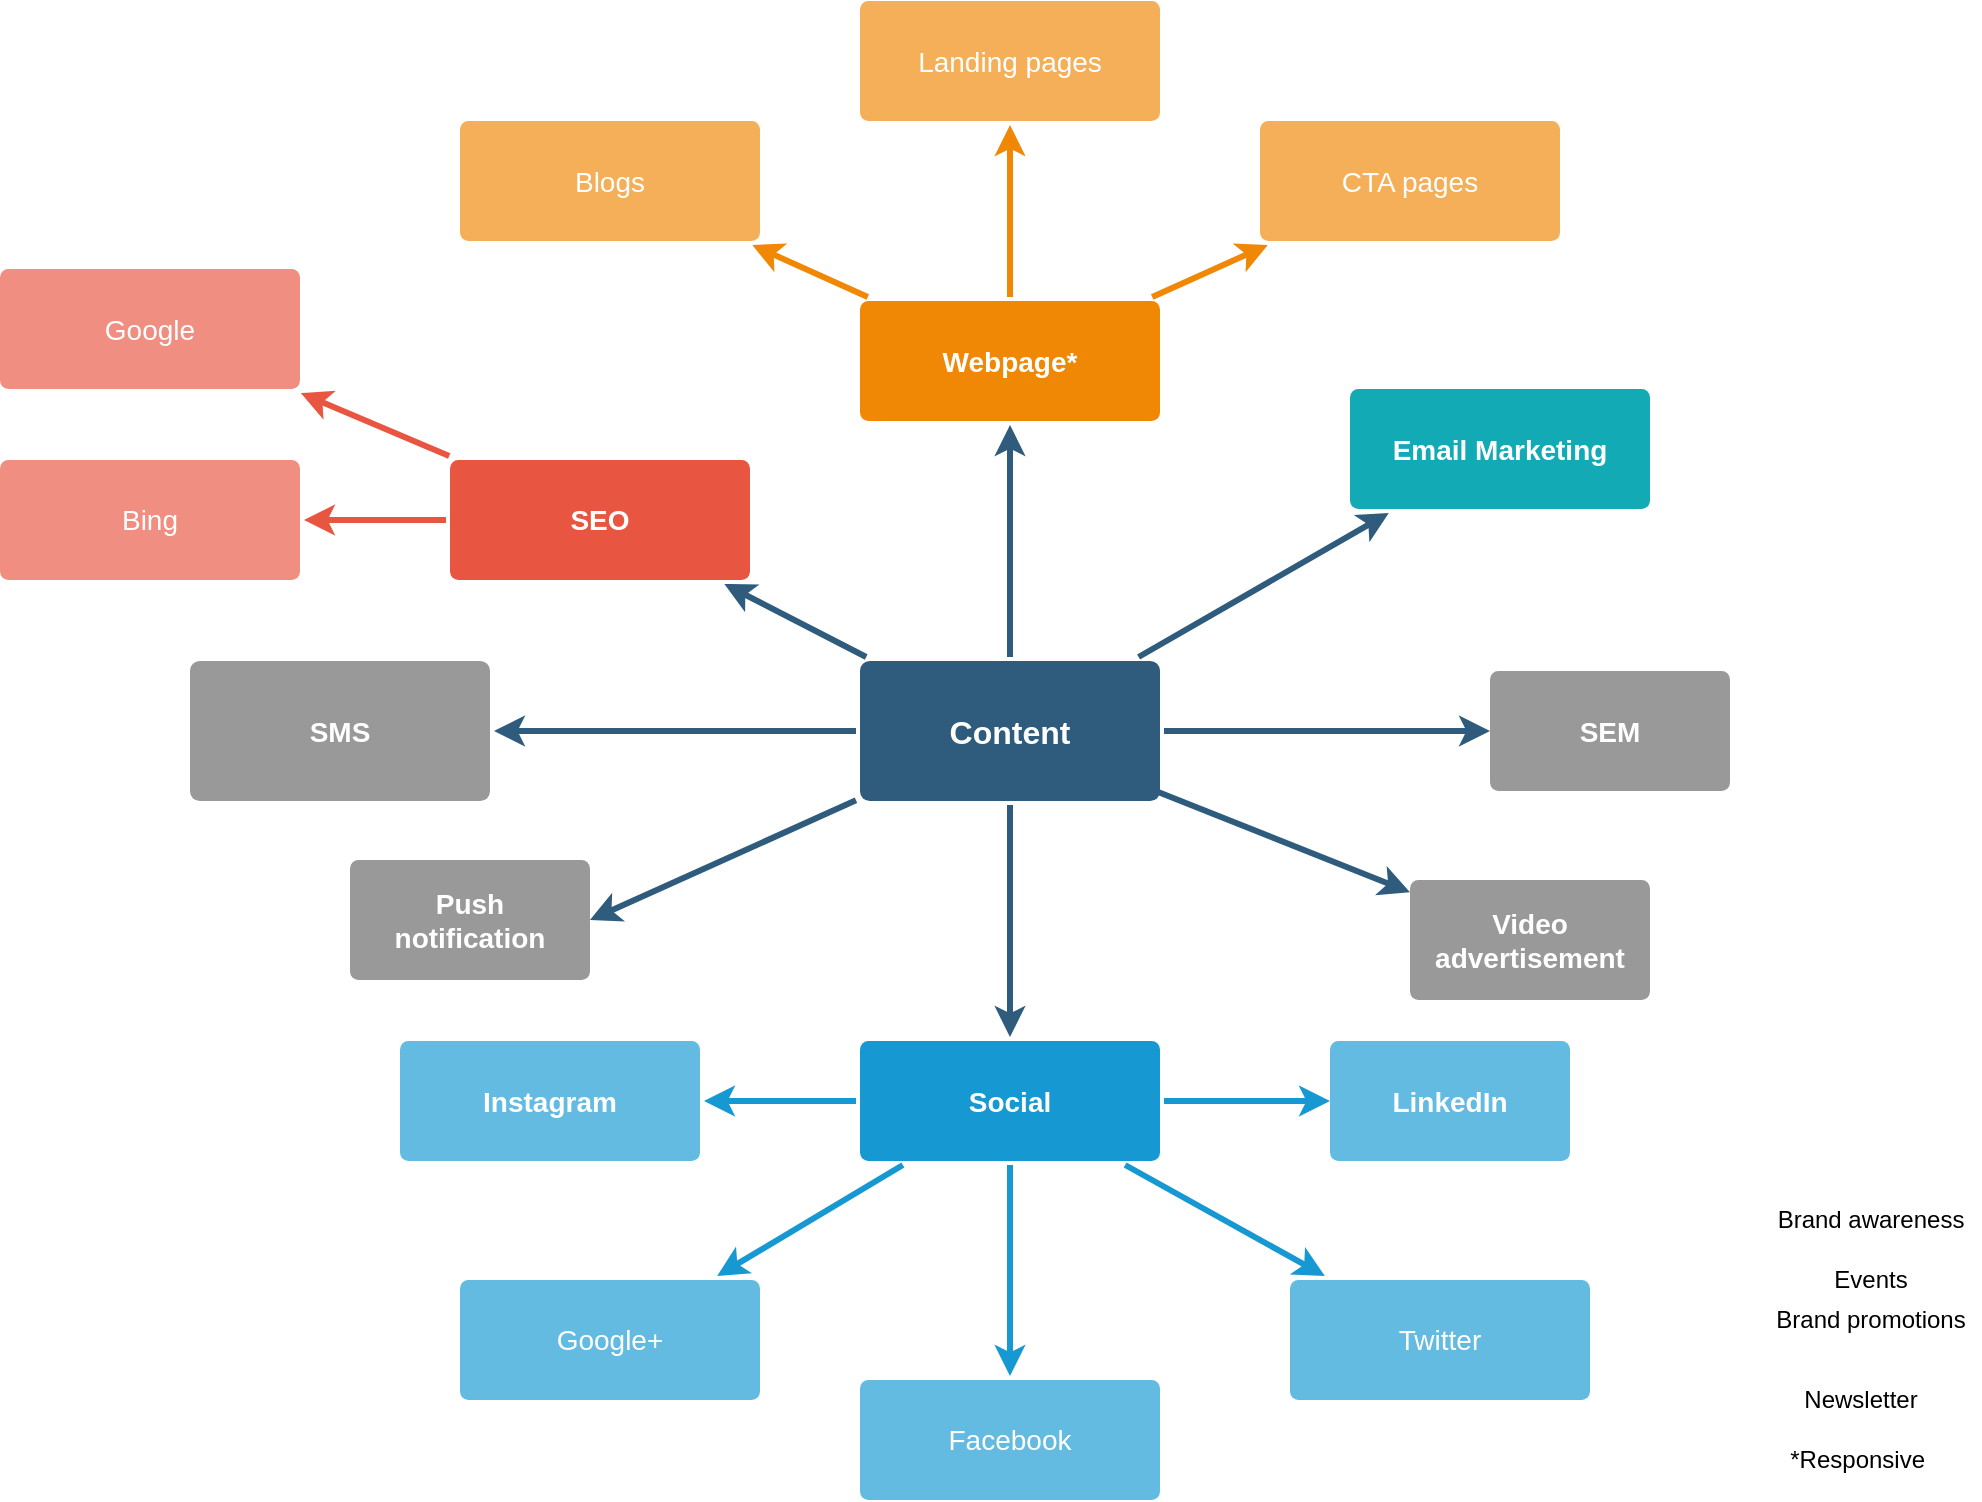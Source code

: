 <mxfile version="16.6.2" type="github" pages="5">
  <diagram id="6a731a19-8d31-9384-78a2-239565b7b9f0" name="Mindmap">
    <mxGraphModel dx="946" dy="565" grid="1" gridSize="10" guides="1" tooltips="1" connect="1" arrows="1" fold="1" page="1" pageScale="1" pageWidth="1169" pageHeight="827" background="none" math="0" shadow="0">
      <root>
        <mxCell id="0" />
        <mxCell id="1" parent="0" />
        <mxCell id="1745" value="" style="edgeStyle=none;rounded=0;jumpStyle=none;html=1;shadow=0;labelBackgroundColor=none;startArrow=none;startFill=0;endArrow=classic;endFill=1;jettySize=auto;orthogonalLoop=1;strokeColor=#2F5B7C;strokeWidth=3;fontFamily=Helvetica;fontSize=16;fontColor=#23445D;spacing=5;" parent="1" source="1749" target="1764" edge="1">
          <mxGeometry relative="1" as="geometry" />
        </mxCell>
        <mxCell id="1746" value="" style="edgeStyle=none;rounded=0;jumpStyle=none;html=1;shadow=0;labelBackgroundColor=none;startArrow=none;startFill=0;endArrow=classic;endFill=1;jettySize=auto;orthogonalLoop=1;strokeColor=#2F5B7C;strokeWidth=3;fontFamily=Helvetica;fontSize=16;fontColor=#23445D;spacing=5;" parent="1" source="1749" target="1771" edge="1">
          <mxGeometry relative="1" as="geometry" />
        </mxCell>
        <mxCell id="1747" value="" style="edgeStyle=none;rounded=0;jumpStyle=none;html=1;shadow=0;labelBackgroundColor=none;startArrow=none;startFill=0;endArrow=classic;endFill=1;jettySize=auto;orthogonalLoop=1;strokeColor=#2F5B7C;strokeWidth=3;fontFamily=Helvetica;fontSize=16;fontColor=#23445D;spacing=5;" parent="1" source="1749" target="1760" edge="1">
          <mxGeometry relative="1" as="geometry" />
        </mxCell>
        <mxCell id="1748" value="" style="edgeStyle=none;rounded=0;jumpStyle=none;html=1;shadow=0;labelBackgroundColor=none;startArrow=none;startFill=0;endArrow=classic;endFill=1;jettySize=auto;orthogonalLoop=1;strokeColor=#2F5B7C;strokeWidth=3;fontFamily=Helvetica;fontSize=16;fontColor=#23445D;spacing=5;" parent="1" source="1749" target="1753" edge="1">
          <mxGeometry relative="1" as="geometry" />
        </mxCell>
        <mxCell id="qMDPqh7C3rd-g0BdLH-5-1784" value="" style="edgeStyle=orthogonalEdgeStyle;rounded=0;orthogonalLoop=1;jettySize=auto;html=1;labelBackgroundColor=none;fontSize=16;strokeColor=#2F5B7C;fontColor=#23445D;shadow=0;startArrow=none;startFill=0;endFill=1;strokeWidth=3;spacing=5;" parent="1" source="1749" target="qMDPqh7C3rd-g0BdLH-5-1783" edge="1">
          <mxGeometry relative="1" as="geometry" />
        </mxCell>
        <mxCell id="qMDPqh7C3rd-g0BdLH-5-1786" value="" style="rounded=0;orthogonalLoop=1;jettySize=auto;html=1;entryX=1;entryY=0.5;entryDx=0;entryDy=0;labelBackgroundColor=none;fontSize=16;strokeColor=#2F5B7C;fontColor=#23445D;shadow=0;startArrow=none;startFill=0;endFill=1;strokeWidth=3;spacing=5;" parent="1" source="1749" target="qMDPqh7C3rd-g0BdLH-5-1785" edge="1">
          <mxGeometry relative="1" as="geometry" />
        </mxCell>
        <mxCell id="sMMNxPvvEBNHv_05oN5G-1780" value="" style="rounded=0;orthogonalLoop=1;jettySize=auto;html=1;labelBackgroundColor=none;fontSize=16;strokeColor=#2F5B7C;fontColor=#23445D;shadow=0;startArrow=none;startFill=0;endFill=1;strokeWidth=3;spacing=5;" edge="1" parent="1" source="1749" target="sMMNxPvvEBNHv_05oN5G-1779">
          <mxGeometry relative="1" as="geometry" />
        </mxCell>
        <mxCell id="1749" value="Content" style="rounded=1;whiteSpace=wrap;html=1;shadow=0;labelBackgroundColor=none;strokeColor=none;strokeWidth=3;fillColor=#2F5B7C;fontFamily=Helvetica;fontSize=16;fontColor=#FFFFFF;align=center;fontStyle=1;spacing=5;arcSize=7;perimeterSpacing=2;" parent="1" vertex="1">
          <mxGeometry x="495" y="380.5" width="150" height="70" as="geometry" />
        </mxCell>
        <mxCell id="1750" value="" style="edgeStyle=none;rounded=1;jumpStyle=none;html=1;shadow=0;labelBackgroundColor=none;startArrow=none;startFill=0;jettySize=auto;orthogonalLoop=1;strokeColor=#E85642;strokeWidth=3;fontFamily=Helvetica;fontSize=14;fontColor=#FFFFFF;spacing=5;fontStyle=1;fillColor=#b0e3e6;" parent="1" source="1753" target="1756" edge="1">
          <mxGeometry relative="1" as="geometry" />
        </mxCell>
        <mxCell id="1751" value="" style="edgeStyle=none;rounded=1;jumpStyle=none;html=1;shadow=0;labelBackgroundColor=none;startArrow=none;startFill=0;jettySize=auto;orthogonalLoop=1;strokeColor=#E85642;strokeWidth=3;fontFamily=Helvetica;fontSize=14;fontColor=#FFFFFF;spacing=5;fontStyle=1;fillColor=#b0e3e6;" parent="1" source="1753" target="1755" edge="1">
          <mxGeometry relative="1" as="geometry" />
        </mxCell>
        <mxCell id="1753" value="SEO" style="rounded=1;whiteSpace=wrap;html=1;shadow=0;labelBackgroundColor=none;strokeColor=none;strokeWidth=3;fillColor=#e85642;fontFamily=Helvetica;fontSize=14;fontColor=#FFFFFF;align=center;spacing=5;fontStyle=1;arcSize=7;perimeterSpacing=2;" parent="1" vertex="1">
          <mxGeometry x="290" y="280" width="150" height="60" as="geometry" />
        </mxCell>
        <mxCell id="1755" value="Bing" style="rounded=1;whiteSpace=wrap;html=1;shadow=0;labelBackgroundColor=none;strokeColor=none;strokeWidth=3;fillColor=#f08e81;fontFamily=Helvetica;fontSize=14;fontColor=#FFFFFF;align=center;spacing=5;fontStyle=0;arcSize=7;perimeterSpacing=2;" parent="1" vertex="1">
          <mxGeometry x="65" y="280" width="150" height="60" as="geometry" />
        </mxCell>
        <mxCell id="1756" value="Google" style="rounded=1;whiteSpace=wrap;html=1;shadow=0;labelBackgroundColor=none;strokeColor=none;strokeWidth=3;fillColor=#f08e81;fontFamily=Helvetica;fontSize=14;fontColor=#FFFFFF;align=center;spacing=5;fontStyle=0;arcSize=7;perimeterSpacing=2;" parent="1" vertex="1">
          <mxGeometry x="65" y="184.5" width="150" height="60" as="geometry" />
        </mxCell>
        <mxCell id="1757" value="" style="edgeStyle=none;rounded=0;jumpStyle=none;html=1;shadow=0;labelBackgroundColor=none;startArrow=none;startFill=0;endArrow=classic;endFill=1;jettySize=auto;orthogonalLoop=1;strokeColor=#1699D3;strokeWidth=3;fontFamily=Helvetica;fontSize=14;fontColor=#FFFFFF;spacing=5;" parent="1" source="1760" target="1763" edge="1">
          <mxGeometry relative="1" as="geometry" />
        </mxCell>
        <mxCell id="1758" value="" style="edgeStyle=none;rounded=0;jumpStyle=none;html=1;shadow=0;labelBackgroundColor=none;startArrow=none;startFill=0;endArrow=classic;endFill=1;jettySize=auto;orthogonalLoop=1;strokeColor=#1699D3;strokeWidth=3;fontFamily=Helvetica;fontSize=14;fontColor=#FFFFFF;spacing=5;" parent="1" source="1760" target="1762" edge="1">
          <mxGeometry relative="1" as="geometry" />
        </mxCell>
        <mxCell id="1759" value="" style="edgeStyle=none;rounded=0;jumpStyle=none;html=1;shadow=0;labelBackgroundColor=none;startArrow=none;startFill=0;endArrow=classic;endFill=1;jettySize=auto;orthogonalLoop=1;strokeColor=#1699D3;strokeWidth=3;fontFamily=Helvetica;fontSize=14;fontColor=#FFFFFF;spacing=5;" parent="1" source="1760" target="1761" edge="1">
          <mxGeometry relative="1" as="geometry" />
        </mxCell>
        <mxCell id="qMDPqh7C3rd-g0BdLH-5-1780" value="" style="edgeStyle=orthogonalEdgeStyle;rounded=0;orthogonalLoop=1;jettySize=auto;html=1;labelBackgroundColor=none;fontSize=14;strokeColor=#1699D3;fontColor=#FFFFFF;shadow=0;startArrow=none;startFill=0;endFill=1;strokeWidth=3;spacing=5;" parent="1" source="1760" target="qMDPqh7C3rd-g0BdLH-5-1779" edge="1">
          <mxGeometry relative="1" as="geometry" />
        </mxCell>
        <mxCell id="qMDPqh7C3rd-g0BdLH-5-1782" value="" style="edgeStyle=orthogonalEdgeStyle;rounded=0;orthogonalLoop=1;jettySize=auto;html=1;labelBackgroundColor=none;fontSize=14;strokeColor=#1699D3;fontColor=#FFFFFF;shadow=0;startArrow=none;startFill=0;endFill=1;strokeWidth=3;spacing=5;" parent="1" source="1760" target="qMDPqh7C3rd-g0BdLH-5-1781" edge="1">
          <mxGeometry relative="1" as="geometry" />
        </mxCell>
        <mxCell id="1760" value="Social" style="rounded=1;whiteSpace=wrap;html=1;shadow=0;labelBackgroundColor=none;strokeColor=none;strokeWidth=3;fillColor=#1699d3;fontFamily=Helvetica;fontSize=14;fontColor=#FFFFFF;align=center;spacing=5;fontStyle=1;arcSize=7;perimeterSpacing=2;" parent="1" vertex="1">
          <mxGeometry x="495" y="570.5" width="150" height="60" as="geometry" />
        </mxCell>
        <mxCell id="1761" value="Twitter" style="rounded=1;whiteSpace=wrap;html=1;shadow=0;labelBackgroundColor=none;strokeColor=none;strokeWidth=3;fillColor=#64bbe2;fontFamily=Helvetica;fontSize=14;fontColor=#FFFFFF;align=center;spacing=5;arcSize=7;perimeterSpacing=2;" parent="1" vertex="1">
          <mxGeometry x="710" y="690" width="150" height="60" as="geometry" />
        </mxCell>
        <mxCell id="1762" value="Facebook" style="rounded=1;whiteSpace=wrap;html=1;shadow=0;labelBackgroundColor=none;strokeColor=none;strokeWidth=3;fillColor=#64bbe2;fontFamily=Helvetica;fontSize=14;fontColor=#FFFFFF;align=center;spacing=5;arcSize=7;perimeterSpacing=2;" parent="1" vertex="1">
          <mxGeometry x="495" y="740" width="150" height="60" as="geometry" />
        </mxCell>
        <mxCell id="1763" value="Google+" style="rounded=1;whiteSpace=wrap;html=1;shadow=0;labelBackgroundColor=none;strokeColor=none;strokeWidth=3;fillColor=#64bbe2;fontFamily=Helvetica;fontSize=14;fontColor=#FFFFFF;align=center;spacing=5;arcSize=7;perimeterSpacing=2;" parent="1" vertex="1">
          <mxGeometry x="295" y="690" width="150" height="60" as="geometry" />
        </mxCell>
        <mxCell id="1764" value="Webpage*" style="rounded=1;whiteSpace=wrap;html=1;shadow=0;labelBackgroundColor=none;strokeColor=none;strokeWidth=3;fillColor=#F08705;fontFamily=Helvetica;fontSize=14;fontColor=#FFFFFF;align=center;spacing=5;fontStyle=1;arcSize=7;perimeterSpacing=2;" parent="1" vertex="1">
          <mxGeometry x="495" y="200.5" width="150" height="60" as="geometry" />
        </mxCell>
        <mxCell id="1765" value="CTA pages" style="rounded=1;whiteSpace=wrap;html=1;shadow=0;labelBackgroundColor=none;strokeColor=none;strokeWidth=3;fillColor=#f5af58;fontFamily=Helvetica;fontSize=14;fontColor=#FFFFFF;align=center;spacing=5;arcSize=7;perimeterSpacing=2;" parent="1" vertex="1">
          <mxGeometry x="695" y="110.5" width="150" height="60" as="geometry" />
        </mxCell>
        <mxCell id="1766" value="" style="edgeStyle=none;rounded=0;jumpStyle=none;html=1;shadow=0;labelBackgroundColor=none;startArrow=none;startFill=0;endArrow=classic;endFill=1;jettySize=auto;orthogonalLoop=1;strokeColor=#F08705;strokeWidth=3;fontFamily=Helvetica;fontSize=14;fontColor=#FFFFFF;spacing=5;" parent="1" source="1764" target="1765" edge="1">
          <mxGeometry relative="1" as="geometry" />
        </mxCell>
        <mxCell id="1767" value="Landing pages" style="rounded=1;whiteSpace=wrap;html=1;shadow=0;labelBackgroundColor=none;strokeColor=none;strokeWidth=3;fillColor=#f5af58;fontFamily=Helvetica;fontSize=14;fontColor=#FFFFFF;align=center;spacing=5;arcSize=7;perimeterSpacing=2;" parent="1" vertex="1">
          <mxGeometry x="495" y="50.5" width="150" height="60" as="geometry" />
        </mxCell>
        <mxCell id="1768" value="" style="edgeStyle=none;rounded=0;jumpStyle=none;html=1;shadow=0;labelBackgroundColor=none;startArrow=none;startFill=0;endArrow=classic;endFill=1;jettySize=auto;orthogonalLoop=1;strokeColor=#F08705;strokeWidth=3;fontFamily=Helvetica;fontSize=14;fontColor=#FFFFFF;spacing=5;" parent="1" source="1764" target="1767" edge="1">
          <mxGeometry relative="1" as="geometry" />
        </mxCell>
        <mxCell id="1769" value="Blogs" style="rounded=1;whiteSpace=wrap;html=1;shadow=0;labelBackgroundColor=none;strokeColor=none;strokeWidth=3;fillColor=#f5af58;fontFamily=Helvetica;fontSize=14;fontColor=#FFFFFF;align=center;spacing=5;arcSize=7;perimeterSpacing=2;" parent="1" vertex="1">
          <mxGeometry x="295" y="110.5" width="150" height="60" as="geometry" />
        </mxCell>
        <mxCell id="1770" value="" style="edgeStyle=none;rounded=0;jumpStyle=none;html=1;shadow=0;labelBackgroundColor=none;startArrow=none;startFill=0;endArrow=classic;endFill=1;jettySize=auto;orthogonalLoop=1;strokeColor=#F08705;strokeWidth=3;fontFamily=Helvetica;fontSize=14;fontColor=#FFFFFF;spacing=5;" parent="1" source="1764" target="1769" edge="1">
          <mxGeometry relative="1" as="geometry" />
        </mxCell>
        <mxCell id="1771" value="Email Marketing" style="rounded=1;whiteSpace=wrap;html=1;shadow=0;labelBackgroundColor=none;strokeColor=none;strokeWidth=3;fillColor=#12aab5;fontFamily=Helvetica;fontSize=14;fontColor=#FFFFFF;align=center;spacing=5;fontStyle=1;arcSize=7;perimeterSpacing=2;" parent="1" vertex="1">
          <mxGeometry x="740" y="244.5" width="150" height="60" as="geometry" />
        </mxCell>
        <mxCell id="qMDPqh7C3rd-g0BdLH-5-1779" value="LinkedIn" style="whiteSpace=wrap;html=1;fontSize=14;fillColor=#64bbe2;strokeColor=none;fontColor=#FFFFFF;rounded=1;shadow=0;labelBackgroundColor=none;strokeWidth=3;spacing=5;fontStyle=1;arcSize=7;" parent="1" vertex="1">
          <mxGeometry x="730" y="570.5" width="120" height="60" as="geometry" />
        </mxCell>
        <mxCell id="qMDPqh7C3rd-g0BdLH-5-1781" value="Instagram" style="rounded=1;whiteSpace=wrap;html=1;shadow=0;labelBackgroundColor=none;strokeColor=none;strokeWidth=3;fillColor=#64bbe2;fontFamily=Helvetica;fontSize=14;fontColor=#FFFFFF;align=center;spacing=5;fontStyle=1;arcSize=7;perimeterSpacing=2;" parent="1" vertex="1">
          <mxGeometry x="265" y="570.5" width="150" height="60" as="geometry" />
        </mxCell>
        <mxCell id="qMDPqh7C3rd-g0BdLH-5-1783" value="SMS" style="rounded=1;whiteSpace=wrap;html=1;shadow=0;labelBackgroundColor=none;strokeColor=none;strokeWidth=3;fillColor=#999999;fontFamily=Helvetica;fontSize=14;align=center;fontStyle=1;spacing=5;arcSize=7;perimeterSpacing=2;fontColor=#FFFFFF;" parent="1" vertex="1">
          <mxGeometry x="160" y="380.5" width="150" height="70" as="geometry" />
        </mxCell>
        <mxCell id="qMDPqh7C3rd-g0BdLH-5-1785" value="Push notification" style="whiteSpace=wrap;html=1;fontSize=14;fillColor=#999999;strokeColor=none;rounded=1;shadow=0;labelBackgroundColor=none;strokeWidth=3;fontStyle=1;spacing=5;arcSize=7;fontColor=#FFFFFF;" parent="1" vertex="1">
          <mxGeometry x="240" y="480" width="120" height="60" as="geometry" />
        </mxCell>
        <mxCell id="sMMNxPvvEBNHv_05oN5G-1779" value="SEM" style="whiteSpace=wrap;html=1;fontSize=14;fillColor=#999999;strokeColor=none;fontColor=#FFFFFF;rounded=1;shadow=0;labelBackgroundColor=none;strokeWidth=3;fontStyle=1;spacing=5;arcSize=7;" vertex="1" parent="1">
          <mxGeometry x="810" y="385.5" width="120" height="60" as="geometry" />
        </mxCell>
        <mxCell id="4GUfr5tWcX7f518a0xw5-1779" value="Brand awareness" style="text;html=1;align=center;verticalAlign=middle;resizable=0;points=[];autosize=1;strokeColor=none;fillColor=none;" vertex="1" parent="1">
          <mxGeometry x="945" y="650" width="110" height="20" as="geometry" />
        </mxCell>
        <mxCell id="4GUfr5tWcX7f518a0xw5-1780" value="Events" style="text;html=1;align=center;verticalAlign=middle;resizable=0;points=[];autosize=1;strokeColor=none;fillColor=none;" vertex="1" parent="1">
          <mxGeometry x="975" y="680" width="50" height="20" as="geometry" />
        </mxCell>
        <mxCell id="4GUfr5tWcX7f518a0xw5-1781" value="Brand promotions" style="text;html=1;align=center;verticalAlign=middle;resizable=0;points=[];autosize=1;strokeColor=none;fillColor=none;" vertex="1" parent="1">
          <mxGeometry x="945" y="700" width="110" height="20" as="geometry" />
        </mxCell>
        <mxCell id="4GUfr5tWcX7f518a0xw5-1782" value="Newsletter" style="text;html=1;align=center;verticalAlign=middle;resizable=0;points=[];autosize=1;strokeColor=none;fillColor=none;" vertex="1" parent="1">
          <mxGeometry x="960" y="740" width="70" height="20" as="geometry" />
        </mxCell>
        <mxCell id="4GUfr5tWcX7f518a0xw5-1784" value="" style="rounded=0;orthogonalLoop=1;jettySize=auto;html=1;labelBackgroundColor=none;fontSize=16;strokeColor=#2F5B7C;fontColor=#23445D;shadow=0;startArrow=none;startFill=0;endFill=1;strokeWidth=3;spacing=5;exitX=0.981;exitY=0.912;exitDx=0;exitDy=0;exitPerimeter=0;" edge="1" parent="1" target="4GUfr5tWcX7f518a0xw5-1785" source="1749">
          <mxGeometry relative="1" as="geometry">
            <mxPoint x="643.5" y="500" as="sourcePoint" />
          </mxGeometry>
        </mxCell>
        <mxCell id="4GUfr5tWcX7f518a0xw5-1785" value="Video advertisement" style="whiteSpace=wrap;html=1;fontSize=14;fillColor=#999999;strokeColor=none;fontColor=#FFFFFF;rounded=1;shadow=0;labelBackgroundColor=none;strokeWidth=3;fontStyle=1;spacing=5;arcSize=7;" vertex="1" parent="1">
          <mxGeometry x="770" y="490" width="120" height="60" as="geometry" />
        </mxCell>
        <mxCell id="4GUfr5tWcX7f518a0xw5-1786" value="*Responsive&amp;nbsp;" style="text;html=1;align=center;verticalAlign=middle;resizable=0;points=[];autosize=1;strokeColor=none;fillColor=none;" vertex="1" parent="1">
          <mxGeometry x="950" y="770" width="90" height="20" as="geometry" />
        </mxCell>
      </root>
    </mxGraphModel>
  </diagram>
  <diagram id="xjeJi3oT8AvqAZj6xbHa" name="Usecase diagram">
    <mxGraphModel dx="946" dy="565" grid="1" gridSize="10" guides="1" tooltips="1" connect="1" arrows="1" fold="1" page="1" pageScale="1" pageWidth="850" pageHeight="1100" math="0" shadow="0">
      <root>
        <mxCell id="4QE8aAwsOugIXesAgNsb-0" />
        <mxCell id="4QE8aAwsOugIXesAgNsb-1" parent="4QE8aAwsOugIXesAgNsb-0" />
      </root>
    </mxGraphModel>
  </diagram>
  <diagram id="vL02LKgQifACxf5Gw2fU" name="High level solution">
    <mxGraphModel dx="946" dy="565" grid="1" gridSize="10" guides="1" tooltips="1" connect="1" arrows="1" fold="1" page="1" pageScale="1" pageWidth="850" pageHeight="1100" math="0" shadow="0">
      <root>
        <mxCell id="iT4aeIwx9N05RyY41tt9-0" />
        <mxCell id="iT4aeIwx9N05RyY41tt9-1" parent="iT4aeIwx9N05RyY41tt9-0" />
      </root>
    </mxGraphModel>
  </diagram>
  <diagram id="1KCskCT50FMwiSbUzeYf" name="Reference architecture">
    <mxGraphModel dx="946" dy="565" grid="1" gridSize="10" guides="1" tooltips="1" connect="1" arrows="1" fold="1" page="1" pageScale="1" pageWidth="850" pageHeight="1100" math="0" shadow="0">
      <root>
        <mxCell id="pW886rfsHKzMGx7Xdsqe-0" />
        <mxCell id="pW886rfsHKzMGx7Xdsqe-1" parent="pW886rfsHKzMGx7Xdsqe-0" />
      </root>
    </mxGraphModel>
  </diagram>
  <diagram id="PLm8t9ylzdel2q9cbTJB" name="Page-5">
    <mxGraphModel dx="946" dy="565" grid="1" gridSize="10" guides="1" tooltips="1" connect="1" arrows="1" fold="1" page="1" pageScale="1" pageWidth="850" pageHeight="1100" math="0" shadow="0">
      <root>
        <mxCell id="9u2LRqtsgxZbeHOHgDgg-0" />
        <mxCell id="9u2LRqtsgxZbeHOHgDgg-1" parent="9u2LRqtsgxZbeHOHgDgg-0" />
      </root>
    </mxGraphModel>
  </diagram>
</mxfile>

